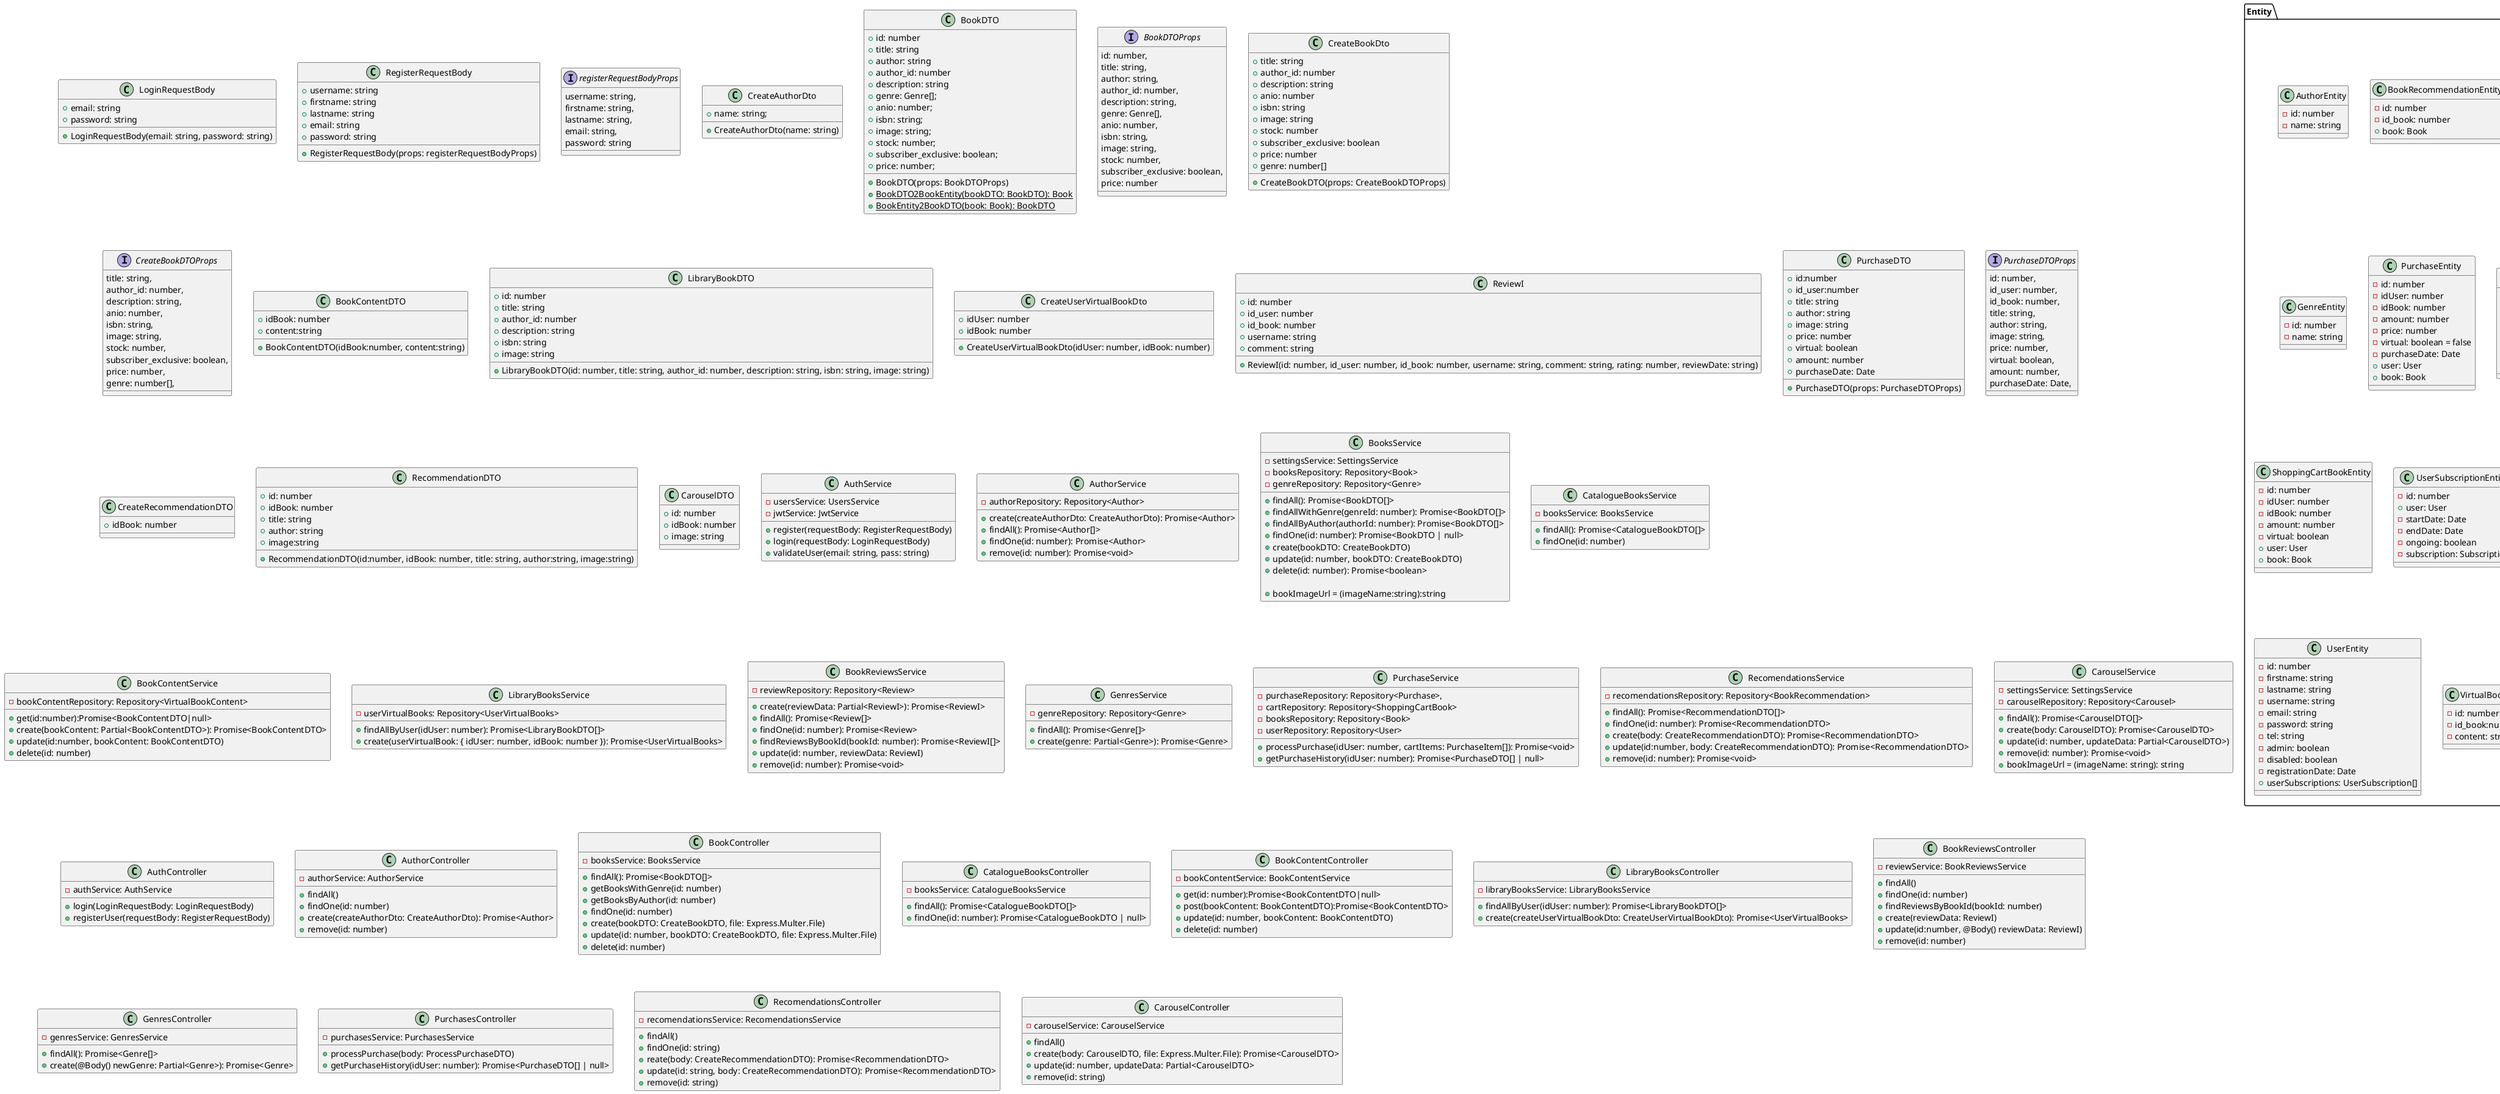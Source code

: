 @startuml Alejandria

'========================
'Entidades
'========================
package Entity {
    class AuthorEntity{
        - id: number
        - name: string
    }

    class BookRecommendationEntity {
        - id: number
        - id_book: number
        + book: Book
    }

    class BookEntity {
        - id: number
        - title: string
        - author_id: number
        - description: string
        - anio: number
        - isbn: string
        - image: string = ""
        - stock: number
        - subscriber_exclusive: boolean = false
        - price: number
        + author: Author
        + genres: Genre[]
    }

    class CarouselEntity  {
        - id: number
        - idBook: number
        - image: string = ""
    }

    class  GenreEntity {
        - id: number
        - name: string
    }

    class PurchaseEntity {
        - id: number
        - idUser: number
        - idBook: number
        - amount: number
        - price: number
        - virtual: boolean = false
        - purchaseDate: Date
        + user: User
        + book: Book
    }

    class ReviewEntity {
        - id: number
        - id_user: number
        - id_book: number
        - rating: number
        - comment: string
        - reviewDate: Date
        + user: User
    }

    class SesionTokenEntity {
        - id: number
        - idBook: number
        - token: string
    }

    class ShoppingCartBookEntity {
        - id: number
        - idUser: number
        - idBook: number
        - amount: number
        - virtual: boolean
        + user: User
        + book: Book
    }

    class UserSubscriptionEntity {
        - id: number
        + user: User
        - startDate: Date
        - endDate: Date
        - ongoing: boolean
        - subscription: Subscription
    }

    class SubscriptionEntity {
        - id: number
        - price: number
        + userSubscriptions: UserSubscription[]
    }

    class UserVirtualBooksEntity {
        - id: number
        - id_user: number
        - id_book: number
        + book: Book
    }

    class UserEntity {
        - id: number
        - firstname: string
        - lastname: string
        - username: string
        - email: string
        - password: string
        - tel: string
        - admin: boolean
        - disabled: boolean
        - registrationDate: Date
        + userSubscriptions: UserSubscription[]
    }

    class VirtualBookContentEntity {
        - id: number
        - id_book:number
        - content: string
    }
}

'========================
' DTOs
'========================

class LoginRequestBody {
    + email: string
    + password: string

    + LoginRequestBody(email: string, password: string)
}

class RegisterRequestBody {
    + username: string
    + firstname: string
    + lastname: string
    + email: string
    + password: string

    + RegisterRequestBody(props: registerRequestBodyProps)
}

interface registerRequestBodyProps {
    'flecha de uso de registerRequestBody a props
    username: string,
    firstname: string,
    lastname: string,
    email: string,
    password: string
}

class CreateAuthorDto {
    + name: string;

    + CreateAuthorDto(name: string)
}

class BookDTO {
    + id: number
    + title: string
    + author: string
    + author_id: number
    + description: string
    + genre: Genre[];
    + anio: number;
    +  isbn: string;
    +  image: string;
    +  stock: number;
    +  subscriber_exclusive: boolean;
    +  price: number;

    + BookDTO(props: BookDTOProps)
    + {static} BookDTO2BookEntity(bookDTO: BookDTO): Book
    + {static} BookEntity2BookDTO(book: Book): BookDTO
}

interface BookDTOProps {
    id: number,
    title: string,
    author: string,
    author_id: number,
    description: string,
    genre: Genre[],
    anio: number,
    isbn: string,
    image: string,
    stock: number,
    subscriber_exclusive: boolean,
    price: number
}

class CreateBookDto {
    + title: string
    + author_id: number
    + description: string
    + anio: number
    + isbn: string
    + image: string
    + stock: number
    + subscriber_exclusive: boolean
    + price: number
    + genre: number[]

    + CreateBookDTO(props: CreateBookDTOProps)
}

interface CreateBookDTOProps {
    title: string,
    author_id: number,
    description: string,
    anio: number,
    isbn: string,
    image: string,
    stock: number,
    subscriber_exclusive: boolean,
    price: number,
    genre: number[],
}

class BookContentDTO {
    + idBook: number
    + content:string

    + BookContentDTO(idBook:number, content:string)
}

class LibraryBookDTO {
    + id: number
    + title: string
    + author_id: number
    + description: string
    + isbn: string
    + image: string
    + LibraryBookDTO(id: number, title: string, author_id: number, description: string, isbn: string, image: string)
}

class CreateUserVirtualBookDto {
    + idUser: number
    + idBook: number

    + CreateUserVirtualBookDto(idUser: number, idBook: number)
}

class ReviewI {
    + id: number
    + id_user: number
    + id_book: number
    + username: string
    + comment: string

    + ReviewI(id: number, id_user: number, id_book: number, username: string, comment: string, rating: number, reviewDate: string)
}

class PurchaseDTO {
    + id:number
    + id_user:number
    + title: string
    + author: string
    + image: string
    + price: number
    + virtual: boolean
    + amount: number
    + purchaseDate: Date

    + PurchaseDTO(props: PurchaseDTOProps)
}

interface PurchaseDTOProps {
    id: number,
    id_user: number,
    id_book: number,
    title: string,
    author: string,
    image: string,
    price: number,
    virtual: boolean,
    amount: number,
    purchaseDate: Date,
}

class CreateRecommendationDTO {
    + idBook: number
}

class RecommendationDTO {
    + id: number
    + idBook: number
    + title: string
    + author: string
    + image:string

    + RecommendationDTO(id:number, idBook: number, title: string, author:string, image:string)
}

class CarouselDTO {
    + id: number
    + idBook: number
    + image: string
}


'========================
'Servicies
'========================

class AuthService {
    - usersService: UsersService
    - jwtService: JwtService

    + register(requestBody: RegisterRequestBody)
    + login(requestBody: LoginRequestBody)
    + validateUser(email: string, pass: string)
}

class AuthorService {
    - authorRepository: Repository<Author>

    + create(createAuthorDto: CreateAuthorDto): Promise<Author>
    + findAll(): Promise<Author[]>
    + findOne(id: number): Promise<Author>
    + remove(id: number): Promise<void>
}

class BooksService {
    - settingsService: SettingsService
    - booksRepository: Repository<Book>
    - genreRepository: Repository<Genre>

    + findAll(): Promise<BookDTO[]>
    + findAllWithGenre(genreId: number): Promise<BookDTO[]>
    + findAllByAuthor(authorId: number): Promise<BookDTO[]>
    + findOne(id: number): Promise<BookDTO | null>
    + create(bookDTO: CreateBookDTO)
    + update(id: number, bookDTO: CreateBookDTO)
    + delete(id: number): Promise<boolean>

    + bookImageUrl = (imageName:string):string
}

class CatalogueBooksService {
    - booksService: BooksService

    + findAll(): Promise<CatalogueBookDTO[]>
    + findOne(id: number)
}

class BookContentService {
    -  bookContentRepository: Repository<VirtualBookContent>

    + get(id:number):Promise<BookContentDTO|null>
    + create(bookContent: Partial<BookContentDTO>): Promise<BookContentDTO>
    + update(id:number, bookContent: BookContentDTO)
    + delete(id: number)
}

class LibraryBooksService {
    - userVirtualBooks: Repository<UserVirtualBooks>

    + findAllByUser(idUser: number): Promise<LibraryBookDTO[]>
    + create(userVirtualBook: { idUser: number, idBook: number }): Promise<UserVirtualBooks>
}

class BookReviewsService {
    - reviewRepository: Repository<Review>

    + create(reviewData: Partial<ReviewI>): Promise<ReviewI>
    + findAll(): Promise<Review[]>
    + findOne(id: number): Promise<Review>
    + findReviewsByBookId(bookId: number): Promise<ReviewI[]>
    + update(id: number, reviewData: ReviewI)
    + remove(id: number): Promise<void>
}

class GenresService {
    - genreRepository: Repository<Genre>

    + findAll(): Promise<Genre[]>
    + create(genre: Partial<Genre>): Promise<Genre>
}

class PurchaseService {
    - purchaseRepository: Repository<Purchase>,
    - cartRepository: Repository<ShoppingCartBook>
    - booksRepository: Repository<Book>
    - userRepository: Repository<User>

    + processPurchase(idUser: number, cartItems: PurchaseItem[]): Promise<void>
    + getPurchaseHistory(idUser: number): Promise<PurchaseDTO[] | null>
}

class RecomendationsService {
    - recomendationsRepository: Repository<BookRecommendation>

    + findAll(): Promise<RecommendationDTO[]>
    + findOne(id: number): Promise<RecommendationDTO>
    + create(body: CreateRecommendationDTO): Promise<RecommendationDTO>
    + update(id:number, body: CreateRecommendationDTO): Promise<RecommendationDTO>
    + remove(id: number): Promise<void>
}

class CarouselService {
    - settingsService: SettingsService
    - carouselRepository: Repository<Carousel>

    + findAll(): Promise<CarouselDTO[]>
    + create(body: CarouselDTO): Promise<CarouselDTO>
    + update(id: number, updateData: Partial<CarouselDTO>)
    + remove(id: number): Promise<void>
    + bookImageUrl = (imageName: string): string
}




'========================
'Controllers
'========================

class AuthController {
    - authService: AuthService

    + login(LoginRequestBody: LoginRequestBody)
    + registerUser(requestBody: RegisterRequestBody)
}

class AuthorController {
    - authorService: AuthorService

    + findAll()
    + findOne(id: number)
    + create(createAuthorDto: CreateAuthorDto): Promise<Author>
    + remove(id: number)
}

class BookController {
    - booksService: BooksService

    + findAll(): Promise<BookDTO[]>
    + getBooksWithGenre(id: number)
    + getBooksByAuthor(id: number)
    + findOne(id: number)
    + create(bookDTO: CreateBookDTO, file: Express.Multer.File)
    + update(id: number, bookDTO: CreateBookDTO, file: Express.Multer.File)
    + delete(id: number)
}

class CatalogueBooksController {
    - booksService: CatalogueBooksService

    + findAll(): Promise<CatalogueBookDTO[]>
    + findOne(id: number): Promise<CatalogueBookDTO | null>
}

class BookContentController {
    - bookContentService: BookContentService

    + get(id: number):Promise<BookContentDTO|null>
    + post(bookContent: BookContentDTO):Promise<BookContentDTO>
    + update(id: number, bookContent: BookContentDTO)
    + delete(id: number)
}

class LibraryBooksController {
    - libraryBooksService: LibraryBooksService

    + findAllByUser(idUser: number): Promise<LibraryBookDTO[]>
    + create(createUserVirtualBookDto: CreateUserVirtualBookDto): Promise<UserVirtualBooks>
}

class BookReviewsController {
    - reviewService: BookReviewsService

    + findAll()
    + findOne(id: number) 
    + findReviewsByBookId(bookId: number)
    + create(reviewData: ReviewI)
    + update(id:number, @Body() reviewData: ReviewI)
    + remove(id: number)
}

class GenresController {
    - genresService: GenresService

    + findAll(): Promise<Genre[]>
    + create(@Body() newGenre: Partial<Genre>): Promise<Genre>
}

class PurchasesController {
    -  purchasesService: PurchasesService

    + processPurchase(body: ProcessPurchaseDTO)
    + getPurchaseHistory(idUser: number): Promise<PurchaseDTO[] | null>
}

class RecomendationsController {
    - recomendationsService: RecomendationsService

    + findAll()
    + findOne(id: string)
    + reate(body: CreateRecommendationDTO): Promise<RecommendationDTO>
    + update(id: string, body: CreateRecommendationDTO): Promise<RecommendationDTO>
    + remove(id: string)
}

class CarouselController {
    - carouselService: CarouselService

    + findAll()
    + create(body: CarouselDTO, file: Express.Multer.File): Promise<CarouselDTO>
    + update(id: number, updateData: Partial<CarouselDTO>
    + remove(id: string)
}








@enduml


/'
Book "1" *-- "n" Author : author ===> @ManyToOne (Libro → Autor)
Book "*" -- "*" Genre : genre ===> @Many-to-Many (Libro → Género)
User "1" *-- "1" Profile : profile ===> One-to-One (Usuario → Perfil)

Author "1" *-- "n" Book : books ===> One-to-Many (Autor → Libros)
'/